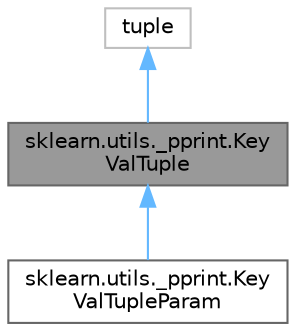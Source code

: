 digraph "sklearn.utils._pprint.KeyValTuple"
{
 // LATEX_PDF_SIZE
  bgcolor="transparent";
  edge [fontname=Helvetica,fontsize=10,labelfontname=Helvetica,labelfontsize=10];
  node [fontname=Helvetica,fontsize=10,shape=box,height=0.2,width=0.4];
  Node1 [id="Node000001",label="sklearn.utils._pprint.Key\lValTuple",height=0.2,width=0.4,color="gray40", fillcolor="grey60", style="filled", fontcolor="black",tooltip=" "];
  Node2 -> Node1 [id="edge1_Node000001_Node000002",dir="back",color="steelblue1",style="solid",tooltip=" "];
  Node2 [id="Node000002",label="tuple",height=0.2,width=0.4,color="grey75", fillcolor="white", style="filled",tooltip=" "];
  Node1 -> Node3 [id="edge2_Node000001_Node000003",dir="back",color="steelblue1",style="solid",tooltip=" "];
  Node3 [id="Node000003",label="sklearn.utils._pprint.Key\lValTupleParam",height=0.2,width=0.4,color="gray40", fillcolor="white", style="filled",URL="$de/dd7/classsklearn_1_1utils_1_1__pprint_1_1KeyValTupleParam.html",tooltip=" "];
}
